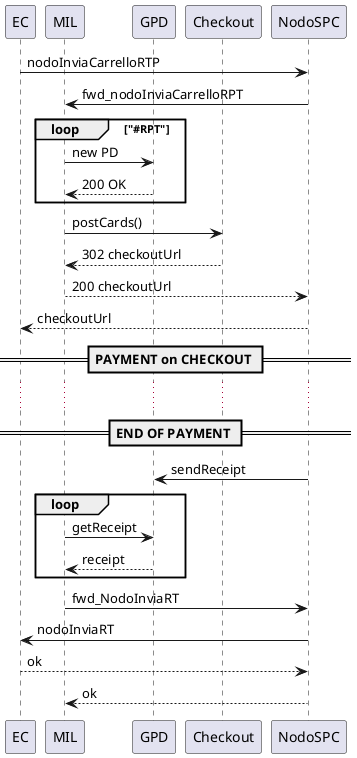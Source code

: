 @startuml 

participant "EC" as ec  
participant "MIL" as mil 
participant "GPD" as gpd
participant "Checkout" as checkout 
participant "NodoSPC" as pagopa 


ec -> pagopa : nodoInviaCarrelloRTP

pagopa -> mil : fwd_nodoInviaCarrelloRPT

loop "#RPT"
mil -> gpd : new PD
gpd --> mil : 200 OK 
end  

mil -> checkout : postCards()
checkout --> mil : 302 checkoutUrl

mil --> pagopa : 200 checkoutUrl
pagopa --> ec : checkoutUrl 

== PAYMENT on CHECKOUT ==
... 
==END OF PAYMENT ==


pagopa -> gpd : sendReceipt
loop 
mil -> gpd : getReceipt
gpd --> mil : receipt 
end 

mil -> pagopa : fwd_NodoInviaRT
pagopa -> ec : nodoInviaRT
ec --> pagopa : ok
pagopa --> mil  : ok 

@enduml 